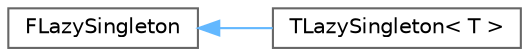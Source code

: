 digraph "Graphical Class Hierarchy"
{
 // INTERACTIVE_SVG=YES
 // LATEX_PDF_SIZE
  bgcolor="transparent";
  edge [fontname=Helvetica,fontsize=10,labelfontname=Helvetica,labelfontsize=10];
  node [fontname=Helvetica,fontsize=10,shape=box,height=0.2,width=0.4];
  rankdir="LR";
  Node0 [id="Node000000",label="FLazySingleton",height=0.2,width=0.4,color="grey40", fillcolor="white", style="filled",URL="$df/dec/classFLazySingleton.html",tooltip="Allows inline friend declaration without forward-declaring TLazySingleton."];
  Node0 -> Node1 [id="edge4091_Node000000_Node000001",dir="back",color="steelblue1",style="solid",tooltip=" "];
  Node1 [id="Node000001",label="TLazySingleton\< T \>",height=0.2,width=0.4,color="grey40", fillcolor="white", style="filled",URL="$d7/d7a/classTLazySingleton.html",tooltip="Lazy singleton that can be torn down explicitly."];
}
